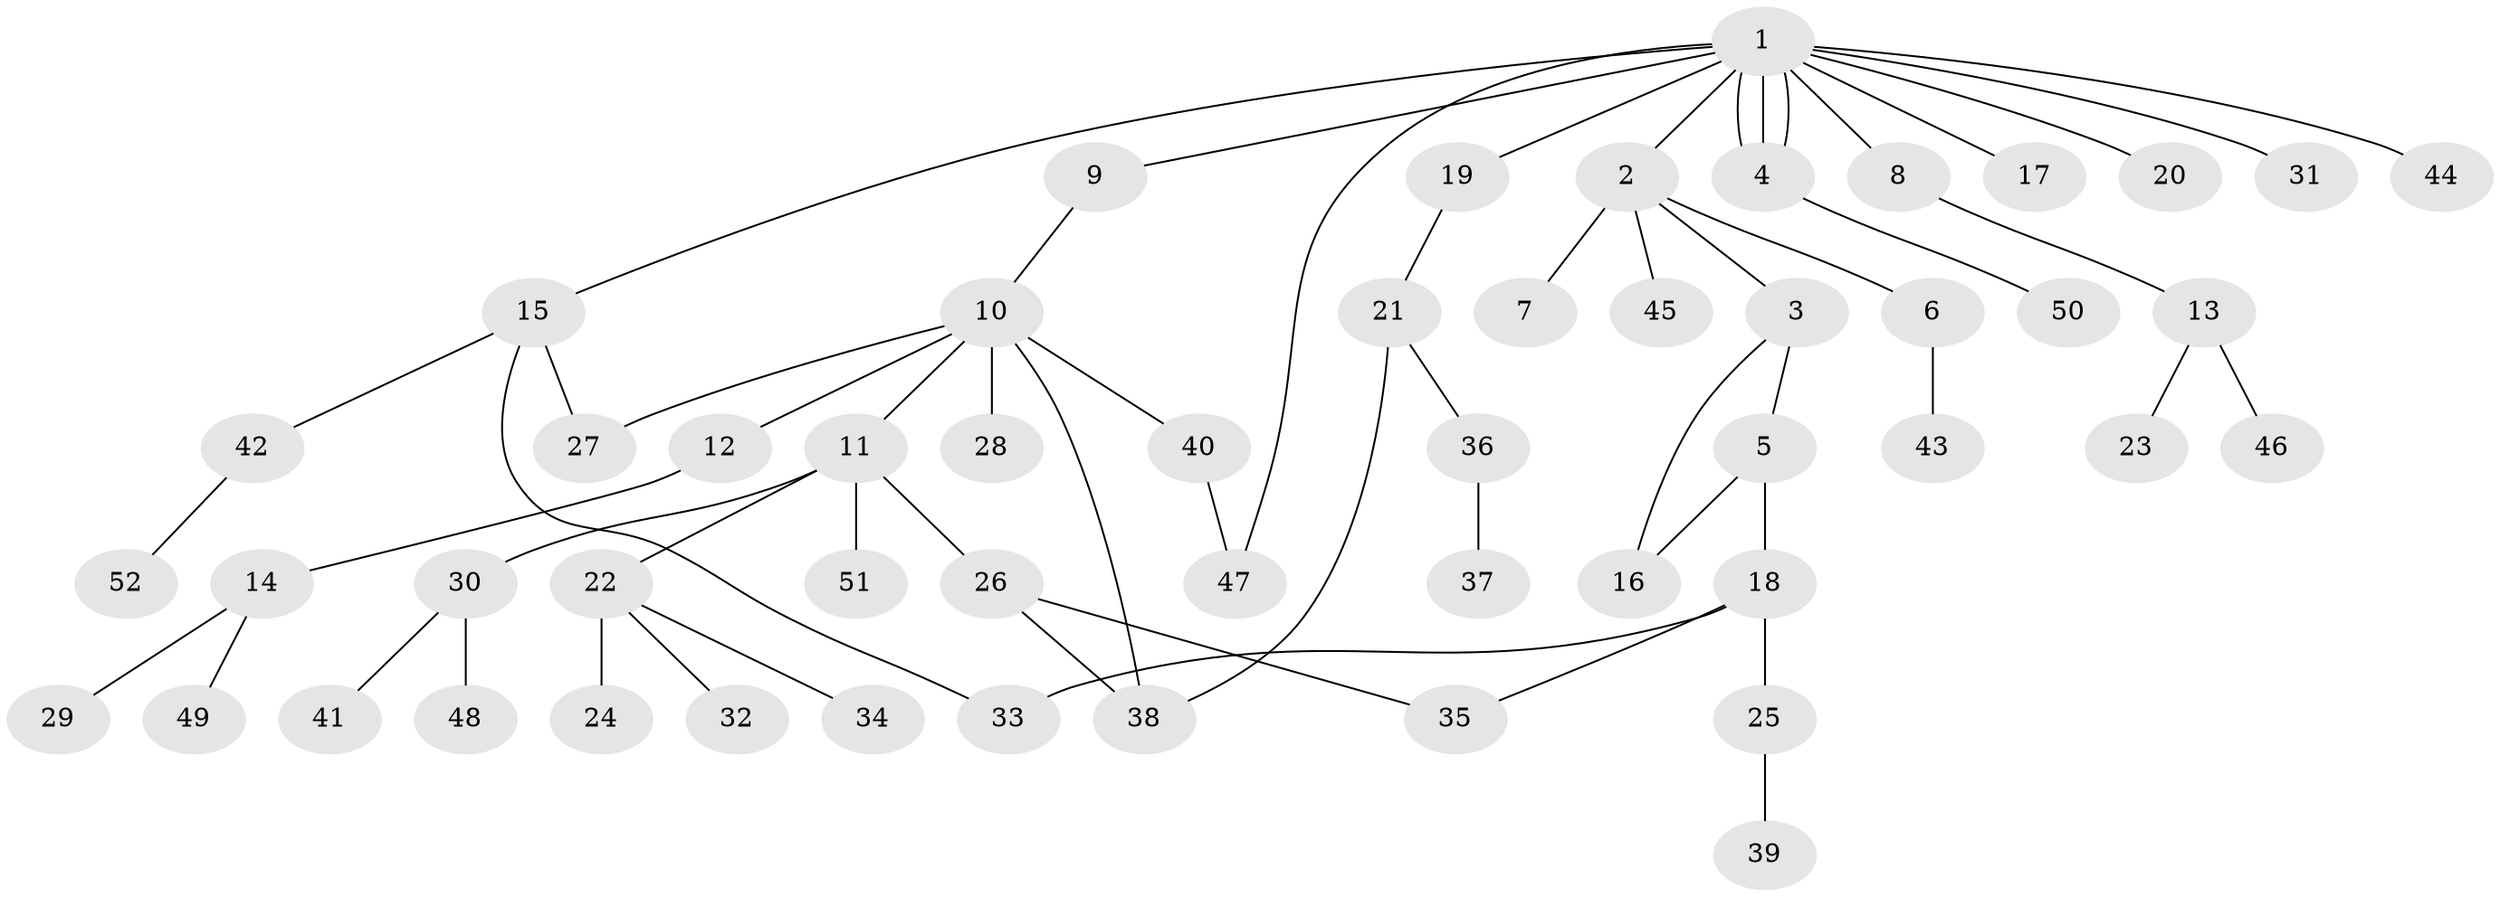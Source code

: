 // Generated by graph-tools (version 1.1) at 2025/25/03/09/25 03:25:57]
// undirected, 52 vertices, 60 edges
graph export_dot {
graph [start="1"]
  node [color=gray90,style=filled];
  1;
  2;
  3;
  4;
  5;
  6;
  7;
  8;
  9;
  10;
  11;
  12;
  13;
  14;
  15;
  16;
  17;
  18;
  19;
  20;
  21;
  22;
  23;
  24;
  25;
  26;
  27;
  28;
  29;
  30;
  31;
  32;
  33;
  34;
  35;
  36;
  37;
  38;
  39;
  40;
  41;
  42;
  43;
  44;
  45;
  46;
  47;
  48;
  49;
  50;
  51;
  52;
  1 -- 2;
  1 -- 4;
  1 -- 4;
  1 -- 4;
  1 -- 8;
  1 -- 9;
  1 -- 15;
  1 -- 17;
  1 -- 19;
  1 -- 20;
  1 -- 31;
  1 -- 44;
  1 -- 47;
  2 -- 3;
  2 -- 6;
  2 -- 7;
  2 -- 45;
  3 -- 5;
  3 -- 16;
  4 -- 50;
  5 -- 16;
  5 -- 18;
  6 -- 43;
  8 -- 13;
  9 -- 10;
  10 -- 11;
  10 -- 12;
  10 -- 27;
  10 -- 28;
  10 -- 38;
  10 -- 40;
  11 -- 22;
  11 -- 26;
  11 -- 30;
  11 -- 51;
  12 -- 14;
  13 -- 23;
  13 -- 46;
  14 -- 29;
  14 -- 49;
  15 -- 27;
  15 -- 33;
  15 -- 42;
  18 -- 25;
  18 -- 33;
  18 -- 35;
  19 -- 21;
  21 -- 36;
  21 -- 38;
  22 -- 24;
  22 -- 32;
  22 -- 34;
  25 -- 39;
  26 -- 35;
  26 -- 38;
  30 -- 41;
  30 -- 48;
  36 -- 37;
  40 -- 47;
  42 -- 52;
}
